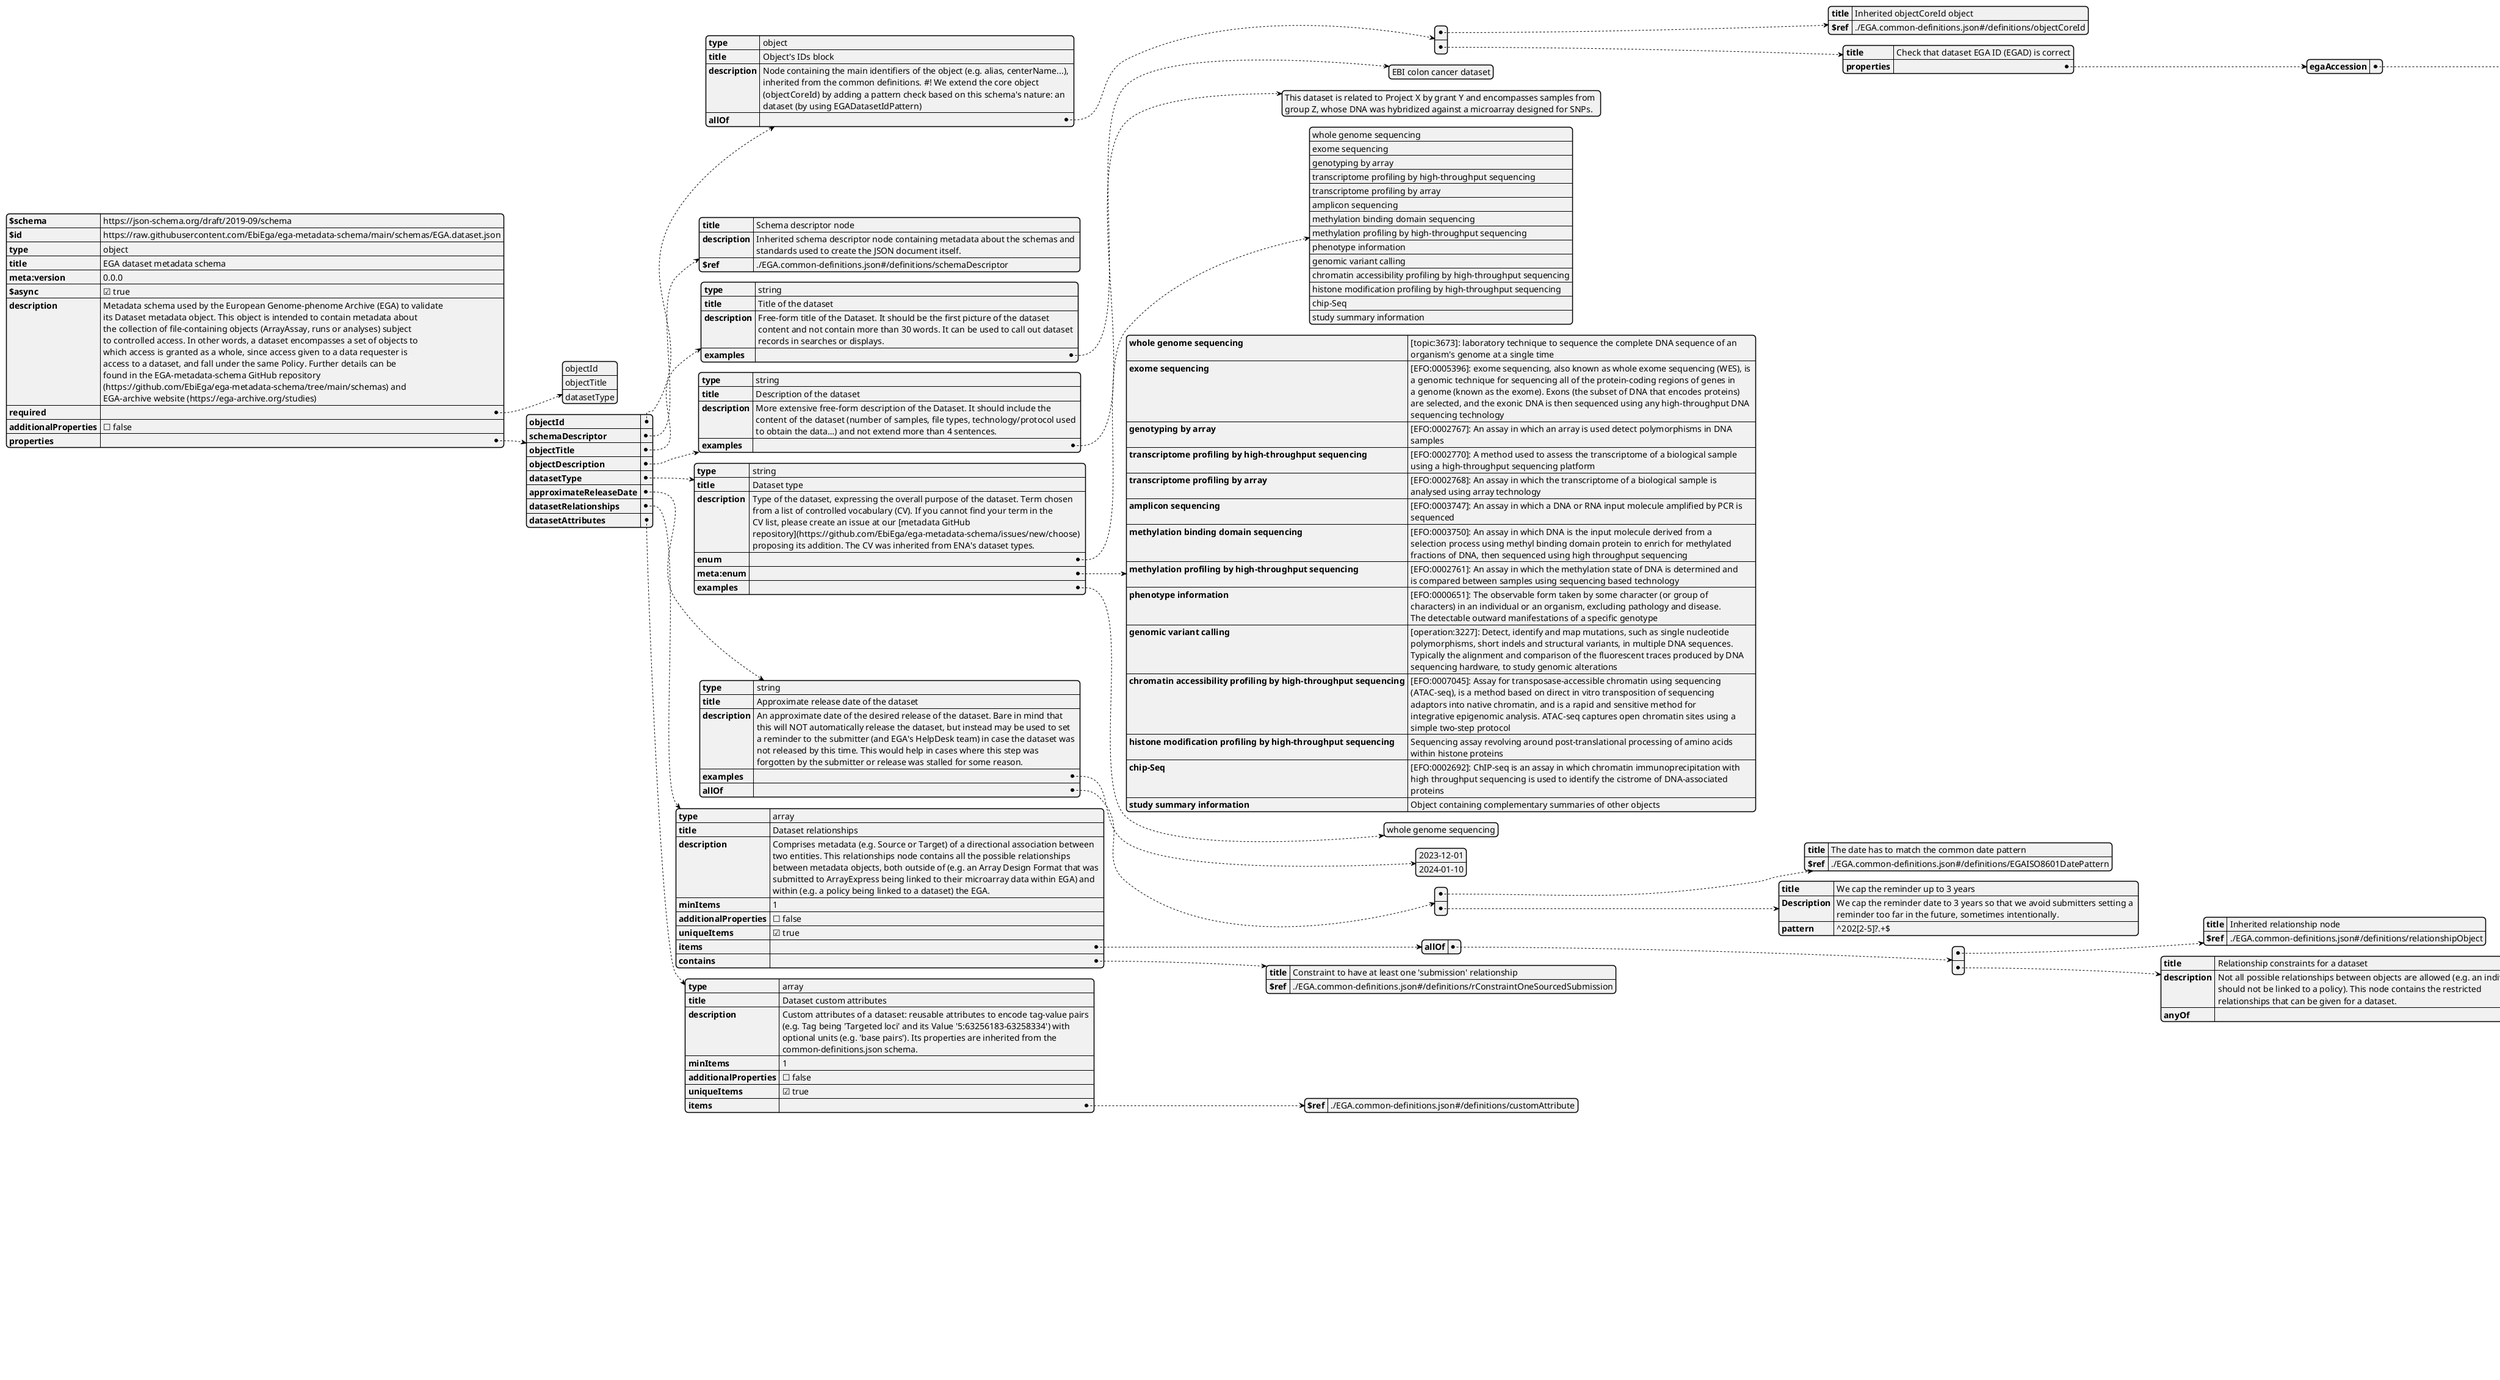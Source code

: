 @startjson

{
    "$schema": "https://json-schema.org/draft/2019-09/schema",
    "$id": "https://raw.githubusercontent.com/EbiEga/ega-metadata-schema/main/schemas/EGA.dataset.json",
    "type": "object",
    "title": "EGA dataset metadata schema",
    "meta:version": "0.0.0",
    "$async": true,
    "description": "Metadata schema used by the European Genome-phenome Archive (EGA) to validate \\nits Dataset metadata object. This object is intended to contain metadata about \\nthe collection of file-containing objects (ArrayAssay, runs or analyses) subject \\nto controlled access. In other words, a dataset encompasses a set of objects to \\nwhich access is granted as a whole, since access given to a data requester is \\naccess to a dataset, and fall under the same Policy. Further details can be \\nfound in the EGA-metadata-schema GitHub repository \\n(https://github.com/EbiEga/ega-metadata-schema/tree/main/schemas) and \\nEGA-archive website (https://ega-archive.org/studies)",
    "required": [
        "objectId",
        "objectTitle",
        "datasetType"
    ],
    "additionalProperties": false,
    "properties": {
        "objectId": {
            "type": "object",
            "title": "Object's IDs block",
            "description": "Node containing the main identifiers of the object (e.g. alias, centerName...), \\ninherited from the common definitions. #! We extend the core object \\n(objectCoreId) by adding a pattern check based on this schema's nature: an \\ndataset (by using EGADatasetIdPattern)",
            "allOf": [
                {
                    "title": "Inherited objectCoreId object",
                    "$ref": "./EGA.common-definitions.json#/definitions/objectCoreId"
                },
                {
                    "title": "Check that dataset EGA ID (EGAD) is correct",
                    "properties": {
                        "egaAccession": {
                            "$ref": "./EGA.common-definitions.json#/definitions/EGADatasetIdPattern"
                        }
                    }
                }
            ]
        },
        "schemaDescriptor": {
            "title": "Schema descriptor node",
            "description": "Inherited schema descriptor node containing metadata about the schemas and \\nstandards used to create the JSON document itself.",
            "$ref": "./EGA.common-definitions.json#/definitions/schemaDescriptor"
        },
        "objectTitle": {
            "type": "string",
            "title": "Title of the dataset",
            "description": "Free-form title of the Dataset. It should be the first picture of the dataset \\ncontent and not contain more than 30 words. It can be used to call out dataset \\nrecords in searches or displays.",
            "examples": [
                "EBI colon cancer dataset"
            ]
        },
        "objectDescription": {
            "type": "string",
            "title": "Description of the dataset",
            "description": "More extensive free-form description of the Dataset. It should include the \\ncontent of the dataset (number of samples, file types, technology/protocol used \\nto obtain the data\u2026) and not extend more than 4 sentences.",
            "examples": [
                "This dataset is related to Project X by grant Y and encompasses samples from \\ngroup Z, whose DNA was hybridized against a microarray designed for SNPs."
            ]
        },
        "datasetType": {
            "type": "string",
            "title": "Dataset type",
            "description": "Type of the dataset, expressing the overall purpose of the dataset. Term chosen \\nfrom a list of controlled vocabulary (CV). If you cannot find your term in the \\nCV list, please create an issue at our [metadata GitHub \\nrepository](https://github.com/EbiEga/ega-metadata-schema/issues/new/choose) \\nproposing its addition. The CV was inherited from ENA's dataset types.",
            "enum": [
                "whole genome sequencing",
                "exome sequencing",
                "genotyping by array",
                "transcriptome profiling by high-throughput sequencing",
                "transcriptome profiling by array",
                "amplicon sequencing",
                "methylation binding domain sequencing",
                "methylation profiling by high-throughput sequencing",
                "phenotype information",
                "genomic variant calling",
                "chromatin accessibility profiling by high-throughput sequencing",
                "histone modification profiling by high-throughput sequencing",
                "chip-Seq",
                "study summary information"
            ],
            "meta:enum": {
                "whole genome sequencing": "[topic:3673]: laboratory technique to sequence the complete DNA sequence of an \\norganism's genome at a single time",
                "exome sequencing": "[EFO:0005396]: exome sequencing, also known as whole exome sequencing (WES), is \\na genomic technique for sequencing all of the protein-coding regions of genes in \\na genome (known as the exome). Exons (the subset of DNA that encodes proteins) \\nare selected, and the exonic DNA is then sequenced using any high-throughput DNA \\nsequencing technology",
                "genotyping by array": "[EFO:0002767]: An assay in which an array is used detect polymorphisms in DNA \\nsamples",
                "transcriptome profiling by high-throughput sequencing": "[EFO:0002770]: A method used to assess the transcriptome of a biological sample \\nusing a high-throughput sequencing platform",
                "transcriptome profiling by array": "[EFO:0002768]: An assay in which the transcriptome of a biological sample is \\nanalysed using array technology",
                "amplicon sequencing": "[EFO:0003747]: An assay in which a DNA or RNA input molecule amplified by PCR is \\nsequenced",
                "methylation binding domain sequencing": "[EFO:0003750]: An assay in which DNA is the input molecule derived from a \\nselection process using methyl binding domain protein to enrich for methylated \\nfractions of DNA, then sequenced using high throughput sequencing",
                "methylation profiling by high-throughput sequencing": "[EFO:0002761]: An assay in which the methylation state of DNA is determined and \\nis compared between samples using sequencing based technology",
                "phenotype information": "[EFO:0000651]: The observable form taken by some character (or group of \\ncharacters) in an individual or an organism, excluding pathology and disease. \\nThe detectable outward manifestations of a specific genotype",
                "genomic variant calling": "[operation:3227]: Detect, identify and map mutations, such as single nucleotide \\npolymorphisms, short indels and structural variants, in multiple DNA sequences. \\nTypically the alignment and comparison of the fluorescent traces produced by DNA \\nsequencing hardware, to study genomic alterations",
                "chromatin accessibility profiling by high-throughput sequencing": "[EFO:0007045]: Assay for transposase-accessible chromatin using sequencing \\n(ATAC-seq), is a method based on direct in vitro transposition of sequencing \\nadaptors into native chromatin, and is a rapid and sensitive method for \\nintegrative epigenomic analysis. ATAC-seq captures open chromatin sites using a \\nsimple two-step protocol",
                "histone modification profiling by high-throughput sequencing": "Sequencing assay revolving around post-translational processing of amino acids \\nwithin histone proteins",
                "chip-Seq": "[EFO:0002692]: ChIP-seq is an assay in which chromatin immunoprecipitation with \\nhigh throughput sequencing is used to identify the cistrome of DNA-associated \\nproteins",
                "study summary information": "Object containing complementary summaries of other objects"
            },
            "examples": [
                "whole genome sequencing"
            ]
        },
        "approximateReleaseDate": {
            "type": "string",
            "title": "Approximate release date of the dataset",
            "description": "An approximate date of the desired release of the dataset. Bare in mind that \\nthis will NOT automatically release the dataset, but instead may be used to set \\na reminder to the submitter (and EGA's HelpDesk team) in case the dataset was \\nnot released by this time. This would help in cases where this step was \\nforgotten by the submitter or release was stalled for some reason.",
            "examples": [
                "2023-12-01",
                "2024-01-10"
            ],
            "allOf": [
                {
                    "title": "The date has to match the common date pattern",
                    "$ref": "./EGA.common-definitions.json#/definitions/EGAISO8601DatePattern"
                },
                {
                    "title": "We cap the reminder up to 3 years",
                    "Description": "We cap the reminder date to 3 years so that we avoid submitters setting a \\nreminder too far in the future, sometimes intentionally.",
                    "pattern": "^202[2-5]?.+$"
                }
            ]
        },
        "datasetRelationships": {
            "type": "array",
            "title": "Dataset relationships",
            "description": "Comprises metadata (e.g. Source or Target) of a directional association between \\ntwo entities. This relationships node contains all the possible relationships \\nbetween metadata objects, both outside of (e.g. an Array Design Format that was \\nsubmitted to ArrayExpress being linked to their microarray data within EGA) and \\nwithin (e.g. a policy being linked to a dataset) the EGA.",
            "minItems": 1,
            "additionalProperties": false,
            "uniqueItems": true,
            "items": {
                "allOf": [
                    {
                        "title": "Inherited relationship node",
                        "$ref": "./EGA.common-definitions.json#/definitions/relationshipObject"
                    },
                    {
                        "title": "Relationship constraints for a dataset",
                        "description": "Not all possible relationships between objects are allowed (e.g. an individual \\nshould not be linked to a policy). This node contains the restricted \\nrelationships that can be given for a dataset.",
                        "anyOf": [
                            {
                                "title": "Allowed relationships of type referencedBy (main ones)",
                                "allOf": [
                                    {
                                        "$ref": "./EGA.common-definitions.json#/definitions/rTypeReferencedBy"
                                    },
                                    {
                                        "anyOf": [
                                            {
                                                "$ref": "./EGA.common-definitions.json#/definitions/rSourcePolicy"
                                            },
                                            {
                                                "$ref": "./EGA.common-definitions.json#/definitions/rSourceAssay"
                                            },
                                            {
                                                "$ref": "./EGA.common-definitions.json#/definitions/rSourceAnalysis"
                                            },
                                            {
                                                "$ref": "./EGA.common-definitions.json#/definitions/rSourceSubmission"
                                            }
                                        ]
                                    }
                                ]
                            },
                            {
                                "title": "Allowed relationships of type groupedWith, isAfter, sameAs (optional ones)",
                                "allOf": [
                                    {
                                        "anyOf": [
                                            {
                                                "$ref": "./EGA.common-definitions.json#/definitions/rTypeGroupedWith"
                                            },
                                            {
                                                "$ref": "./EGA.common-definitions.json#/definitions/rTypeIsAfter"
                                            },
                                            {
                                                "$ref": "./EGA.common-definitions.json#/definitions/rTypeSameAs"
                                            }
                                        ]
                                    },
                                    {
                                        "anyOf": [
                                            {
                                                "$ref": "./EGA.common-definitions.json#/definitions/rSourceDataset"
                                            },
                                            {
                                                "$ref": "./EGA.common-definitions.json#/definitions/rTargetDataset"
                                            }
                                        ]
                                    }
                                ]
                            },
                            {
                                "title": "Relationships of external accessions and URLs (optional ones)",
                                "description": "Almost any relationship is imaginable with external accessions and URLs.",
                                "allOf": [
                                    {
                                        "anyOf": [
                                            {
                                                "$ref": "./EGA.common-definitions.json#/definitions/rTypeChildOf"
                                            },
                                            {
                                                "$ref": "./EGA.common-definitions.json#/definitions/rTypeFamilyRelationshipWith"
                                            },
                                            {
                                                "$ref": "./EGA.common-definitions.json#/definitions/rTypeGroupedWith"
                                            },
                                            {
                                                "$ref": "./EGA.common-definitions.json#/definitions/rTypeSameAs"
                                            },
                                            {
                                                "$ref": "./EGA.common-definitions.json#/definitions/rTypeReferencedBy"
                                            },
                                            {
                                                "$ref": "./EGA.common-definitions.json#/definitions/rTypeDevelopsFrom"
                                            },
                                            {
                                                "$ref": "./EGA.common-definitions.json#/definitions/rTypeMemberOf"
                                            },
                                            {
                                                "$ref": "./EGA.common-definitions.json#/definitions/rTypeIsAfter"
                                            }
                                        ]
                                    },
                                    {
                                        "anyOf": [
                                            {
                                                "$ref": "./EGA.common-definitions.json#/definitions/rSourceExternalAccession"
                                            },
                                            {
                                                "$ref": "./EGA.common-definitions.json#/definitions/rSourceExternalURL"
                                            },
                                            {
                                                "$ref": "./EGA.common-definitions.json#/definitions/rTargetExternalAccession"
                                            },
                                            {
                                                "$ref": "./EGA.common-definitions.json#/definitions/rTargetExternalURL"
                                            }
                                        ]
                                    }
                                ]
                            }
                        ]
                    }
                ]
            },
            "contains": {
                "title": "Constraint to have at least one 'submission' relationship",
                "$ref": "./EGA.common-definitions.json#/definitions/rConstraintOneSourcedSubmission"
            }
        },
        "datasetAttributes": {
            "type": "array",
            "title": "Dataset custom attributes",
            "description": "Custom attributes of a dataset: reusable attributes to encode tag-value pairs \\n(e.g. Tag being 'Targeted loci' and its Value '5:63256183-63258334') with \\noptional units (e.g. 'base pairs'). Its properties are inherited from the \\ncommon-definitions.json schema.",
            "minItems": 1,
            "additionalProperties": false,
            "uniqueItems": true,
            "items": {
                "$ref": "./EGA.common-definitions.json#/definitions/customAttribute"
            }
        }
    }
}
@endjson